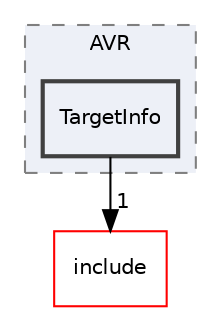 digraph "lib/Target/AVR/TargetInfo"
{
 // LATEX_PDF_SIZE
  bgcolor="transparent";
  edge [fontname="Helvetica",fontsize="10",labelfontname="Helvetica",labelfontsize="10"];
  node [fontname="Helvetica",fontsize="10",shape="box"];
  compound=true
  subgraph clusterdir_e025955df7d625b5b4f5fd3465d9c8da {
    graph [ bgcolor="#edf0f7", pencolor="grey50", style="filled,dashed,", label="AVR", fontname="Helvetica", fontsize="10", URL="dir_e025955df7d625b5b4f5fd3465d9c8da.html"]
  dir_2454bd238024ca9f2c36237eef40a3dc [label="TargetInfo", style="filled,bold,", fillcolor="#edf0f7", color="grey25", URL="dir_2454bd238024ca9f2c36237eef40a3dc.html"];
  }
  dir_d44c64559bbebec7f509842c48db8b23 [label="include", style="", fillcolor="#edf0f7", color="red", URL="dir_d44c64559bbebec7f509842c48db8b23.html"];
  dir_2454bd238024ca9f2c36237eef40a3dc->dir_d44c64559bbebec7f509842c48db8b23 [headlabel="1", labeldistance=1.5 headhref="dir_000198_000082.html"];
}
